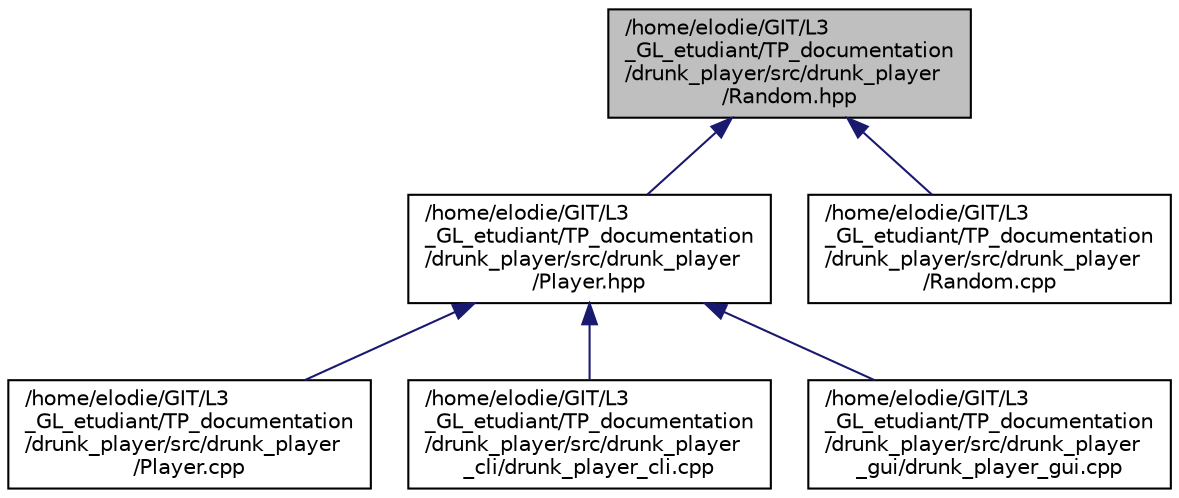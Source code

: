 digraph "/home/elodie/GIT/L3_GL_etudiant/TP_documentation/drunk_player/src/drunk_player/Random.hpp"
{
  edge [fontname="Helvetica",fontsize="10",labelfontname="Helvetica",labelfontsize="10"];
  node [fontname="Helvetica",fontsize="10",shape=record];
  Node1 [label="/home/elodie/GIT/L3\l_GL_etudiant/TP_documentation\l/drunk_player/src/drunk_player\l/Random.hpp",height=0.2,width=0.4,color="black", fillcolor="grey75", style="filled", fontcolor="black"];
  Node1 -> Node2 [dir="back",color="midnightblue",fontsize="10",style="solid",fontname="Helvetica"];
  Node2 [label="/home/elodie/GIT/L3\l_GL_etudiant/TP_documentation\l/drunk_player/src/drunk_player\l/Player.hpp",height=0.2,width=0.4,color="black", fillcolor="white", style="filled",URL="$Player_8hpp.html"];
  Node2 -> Node3 [dir="back",color="midnightblue",fontsize="10",style="solid",fontname="Helvetica"];
  Node3 [label="/home/elodie/GIT/L3\l_GL_etudiant/TP_documentation\l/drunk_player/src/drunk_player\l/Player.cpp",height=0.2,width=0.4,color="black", fillcolor="white", style="filled",URL="$Player_8cpp.html"];
  Node2 -> Node4 [dir="back",color="midnightblue",fontsize="10",style="solid",fontname="Helvetica"];
  Node4 [label="/home/elodie/GIT/L3\l_GL_etudiant/TP_documentation\l/drunk_player/src/drunk_player\l_cli/drunk_player_cli.cpp",height=0.2,width=0.4,color="black", fillcolor="white", style="filled",URL="$drunk__player__cli_8cpp.html"];
  Node2 -> Node5 [dir="back",color="midnightblue",fontsize="10",style="solid",fontname="Helvetica"];
  Node5 [label="/home/elodie/GIT/L3\l_GL_etudiant/TP_documentation\l/drunk_player/src/drunk_player\l_gui/drunk_player_gui.cpp",height=0.2,width=0.4,color="black", fillcolor="white", style="filled",URL="$drunk__player__gui_8cpp.html"];
  Node1 -> Node6 [dir="back",color="midnightblue",fontsize="10",style="solid",fontname="Helvetica"];
  Node6 [label="/home/elodie/GIT/L3\l_GL_etudiant/TP_documentation\l/drunk_player/src/drunk_player\l/Random.cpp",height=0.2,width=0.4,color="black", fillcolor="white", style="filled",URL="$Random_8cpp.html"];
}
